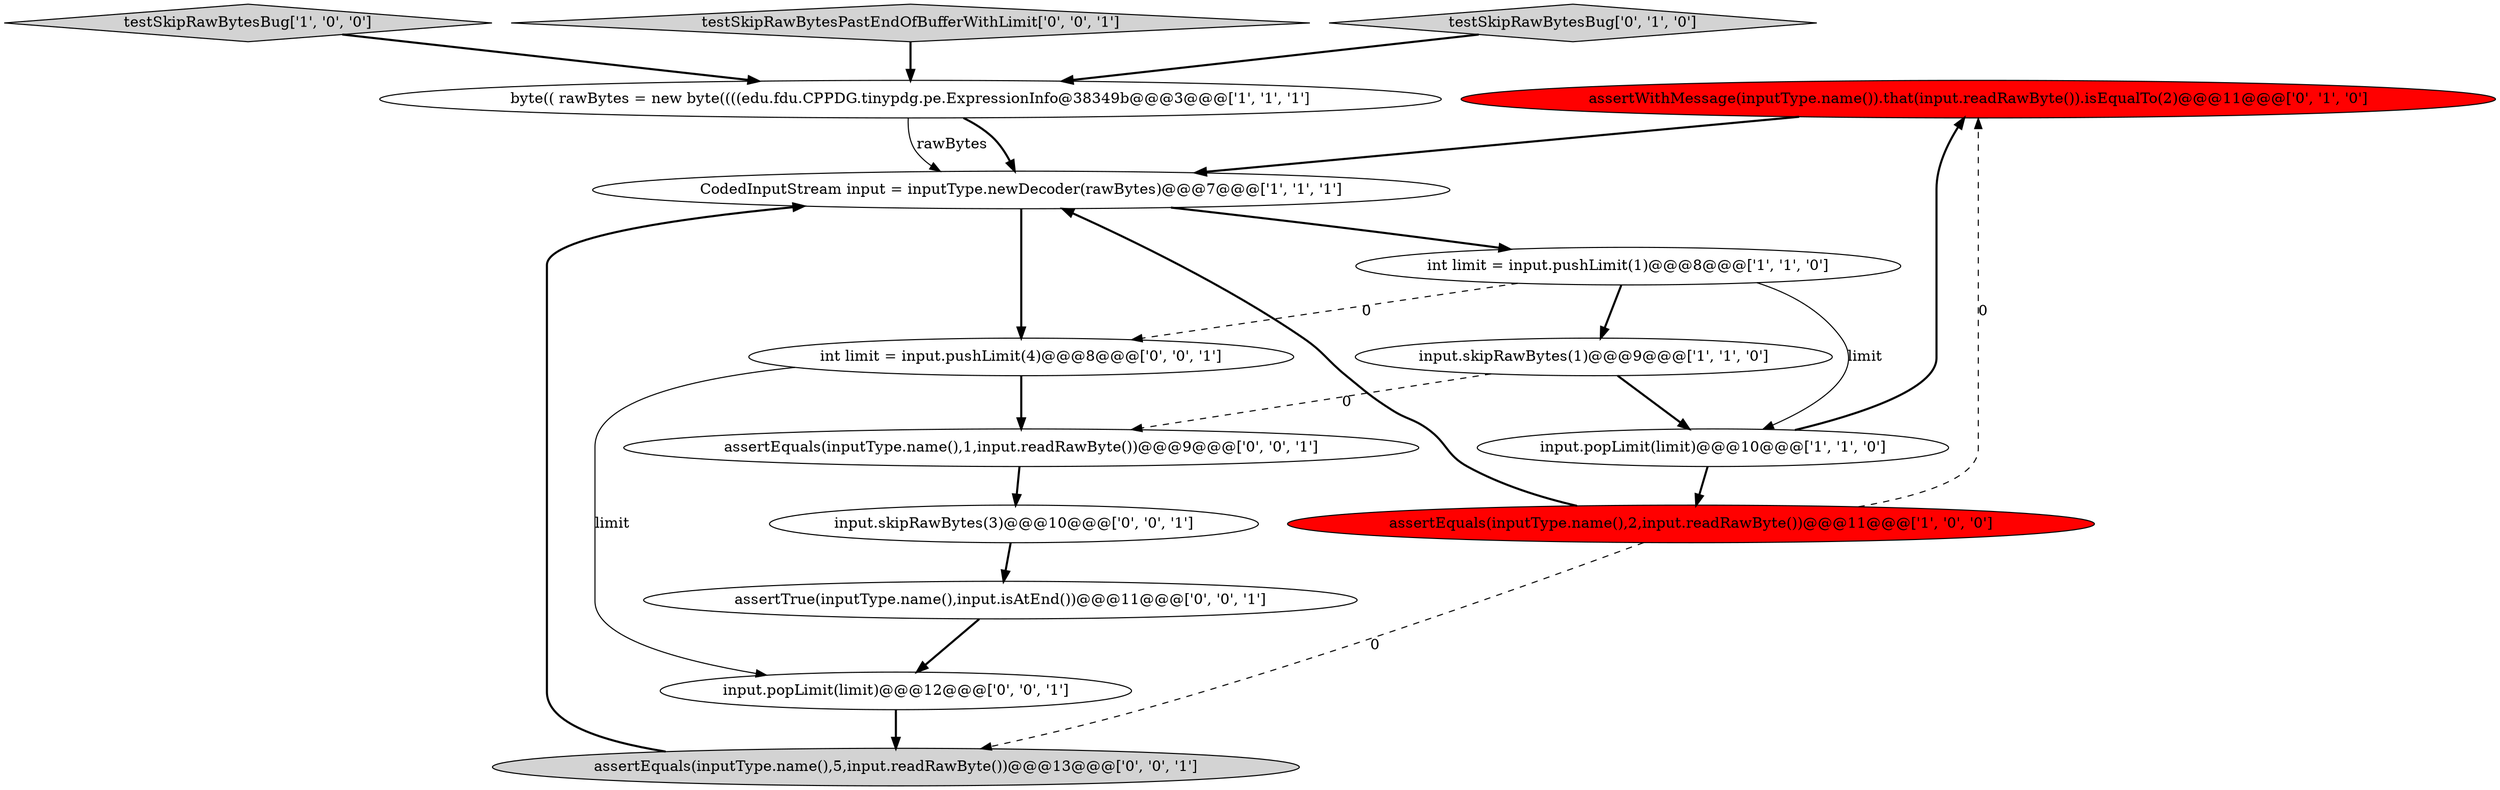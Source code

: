 digraph {
8 [style = filled, label = "assertWithMessage(inputType.name()).that(input.readRawByte()).isEqualTo(2)@@@11@@@['0', '1', '0']", fillcolor = red, shape = ellipse image = "AAA1AAABBB2BBB"];
2 [style = filled, label = "testSkipRawBytesBug['1', '0', '0']", fillcolor = lightgray, shape = diamond image = "AAA0AAABBB1BBB"];
9 [style = filled, label = "int limit = input.pushLimit(4)@@@8@@@['0', '0', '1']", fillcolor = white, shape = ellipse image = "AAA0AAABBB3BBB"];
5 [style = filled, label = "assertEquals(inputType.name(),2,input.readRawByte())@@@11@@@['1', '0', '0']", fillcolor = red, shape = ellipse image = "AAA1AAABBB1BBB"];
10 [style = filled, label = "testSkipRawBytesPastEndOfBufferWithLimit['0', '0', '1']", fillcolor = lightgray, shape = diamond image = "AAA0AAABBB3BBB"];
11 [style = filled, label = "assertTrue(inputType.name(),input.isAtEnd())@@@11@@@['0', '0', '1']", fillcolor = white, shape = ellipse image = "AAA0AAABBB3BBB"];
1 [style = filled, label = "input.popLimit(limit)@@@10@@@['1', '1', '0']", fillcolor = white, shape = ellipse image = "AAA0AAABBB1BBB"];
6 [style = filled, label = "input.skipRawBytes(1)@@@9@@@['1', '1', '0']", fillcolor = white, shape = ellipse image = "AAA0AAABBB1BBB"];
0 [style = filled, label = "CodedInputStream input = inputType.newDecoder(rawBytes)@@@7@@@['1', '1', '1']", fillcolor = white, shape = ellipse image = "AAA0AAABBB1BBB"];
14 [style = filled, label = "assertEquals(inputType.name(),1,input.readRawByte())@@@9@@@['0', '0', '1']", fillcolor = white, shape = ellipse image = "AAA0AAABBB3BBB"];
15 [style = filled, label = "assertEquals(inputType.name(),5,input.readRawByte())@@@13@@@['0', '0', '1']", fillcolor = lightgray, shape = ellipse image = "AAA0AAABBB3BBB"];
12 [style = filled, label = "input.skipRawBytes(3)@@@10@@@['0', '0', '1']", fillcolor = white, shape = ellipse image = "AAA0AAABBB3BBB"];
4 [style = filled, label = "int limit = input.pushLimit(1)@@@8@@@['1', '1', '0']", fillcolor = white, shape = ellipse image = "AAA0AAABBB1BBB"];
7 [style = filled, label = "testSkipRawBytesBug['0', '1', '0']", fillcolor = lightgray, shape = diamond image = "AAA0AAABBB2BBB"];
13 [style = filled, label = "input.popLimit(limit)@@@12@@@['0', '0', '1']", fillcolor = white, shape = ellipse image = "AAA0AAABBB3BBB"];
3 [style = filled, label = "byte(( rawBytes = new byte((((edu.fdu.CPPDG.tinypdg.pe.ExpressionInfo@38349b@@@3@@@['1', '1', '1']", fillcolor = white, shape = ellipse image = "AAA0AAABBB1BBB"];
1->5 [style = bold, label=""];
0->9 [style = bold, label=""];
1->8 [style = bold, label=""];
4->6 [style = bold, label=""];
2->3 [style = bold, label=""];
12->11 [style = bold, label=""];
10->3 [style = bold, label=""];
6->14 [style = dashed, label="0"];
7->3 [style = bold, label=""];
3->0 [style = bold, label=""];
8->0 [style = bold, label=""];
6->1 [style = bold, label=""];
4->9 [style = dashed, label="0"];
5->0 [style = bold, label=""];
0->4 [style = bold, label=""];
15->0 [style = bold, label=""];
14->12 [style = bold, label=""];
11->13 [style = bold, label=""];
3->0 [style = solid, label="rawBytes"];
4->1 [style = solid, label="limit"];
9->14 [style = bold, label=""];
5->8 [style = dashed, label="0"];
13->15 [style = bold, label=""];
5->15 [style = dashed, label="0"];
9->13 [style = solid, label="limit"];
}
